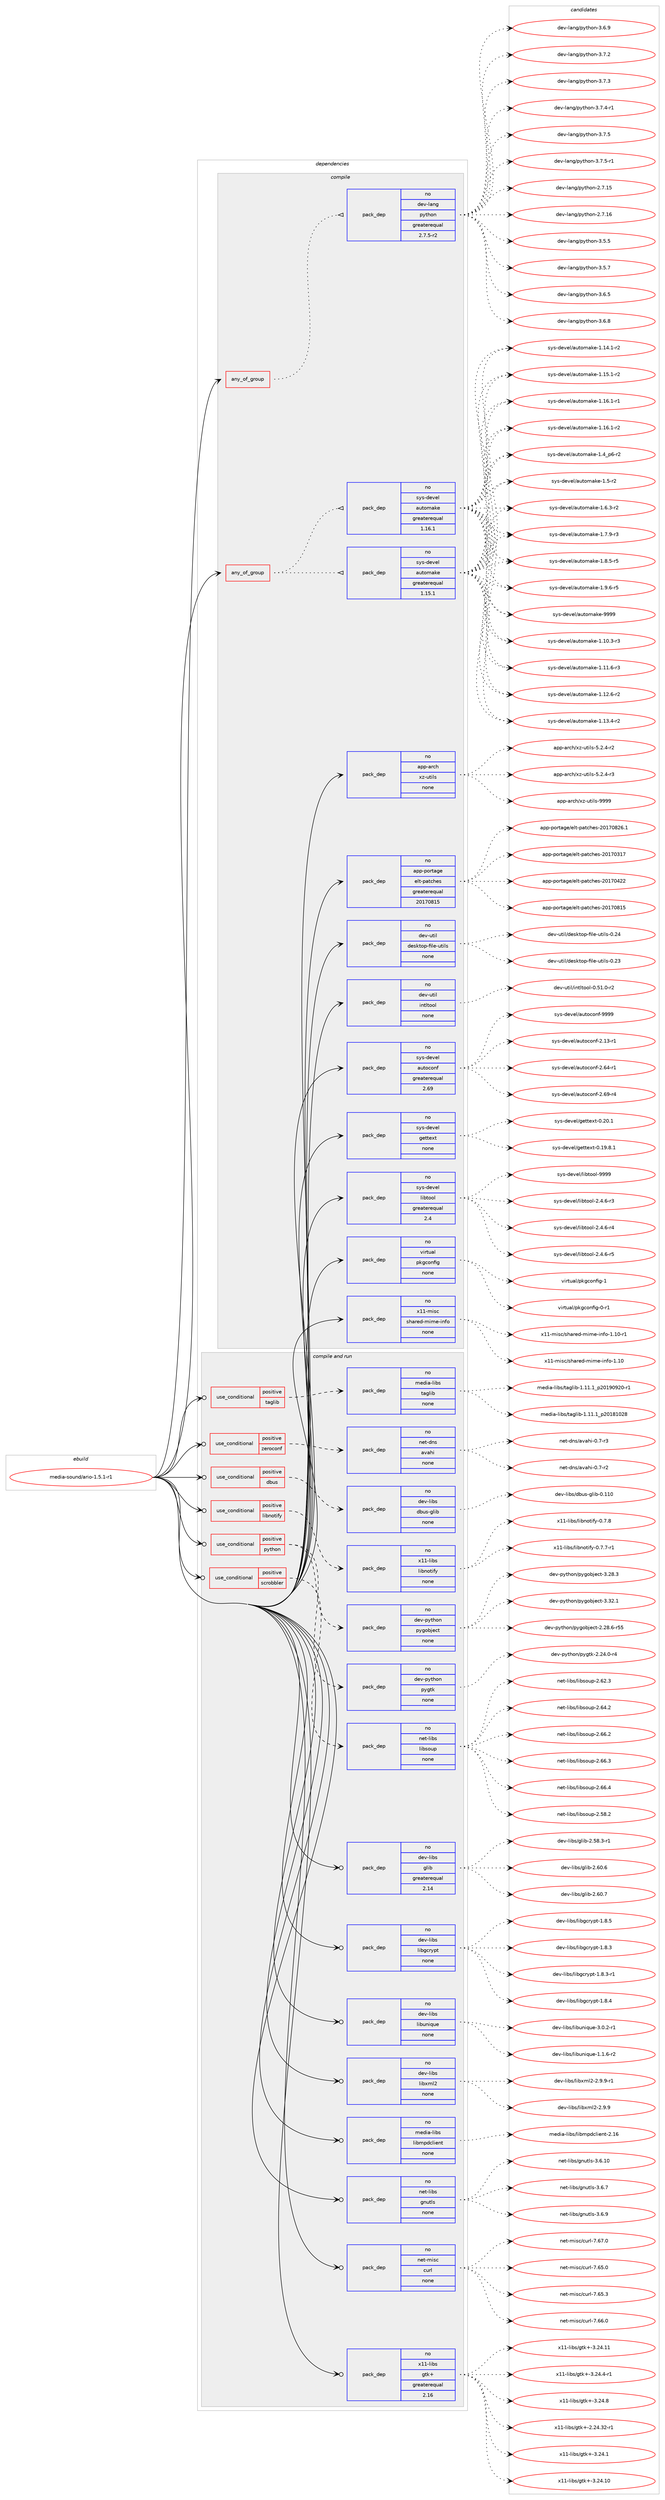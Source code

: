 digraph prolog {

# *************
# Graph options
# *************

newrank=true;
concentrate=true;
compound=true;
graph [rankdir=LR,fontname=Helvetica,fontsize=10,ranksep=1.5];#, ranksep=2.5, nodesep=0.2];
edge  [arrowhead=vee];
node  [fontname=Helvetica,fontsize=10];

# **********
# The ebuild
# **********

subgraph cluster_leftcol {
color=gray;
rank=same;
label=<<i>ebuild</i>>;
id [label="media-sound/ario-1.5.1-r1", color=red, width=4, href="../media-sound/ario-1.5.1-r1.svg"];
}

# ****************
# The dependencies
# ****************

subgraph cluster_midcol {
color=gray;
label=<<i>dependencies</i>>;
subgraph cluster_compile {
fillcolor="#eeeeee";
style=filled;
label=<<i>compile</i>>;
subgraph any13480 {
dependency797076 [label=<<TABLE BORDER="0" CELLBORDER="1" CELLSPACING="0" CELLPADDING="4"><TR><TD CELLPADDING="10">any_of_group</TD></TR></TABLE>>, shape=none, color=red];subgraph pack589666 {
dependency797077 [label=<<TABLE BORDER="0" CELLBORDER="1" CELLSPACING="0" CELLPADDING="4" WIDTH="220"><TR><TD ROWSPAN="6" CELLPADDING="30">pack_dep</TD></TR><TR><TD WIDTH="110">no</TD></TR><TR><TD>dev-lang</TD></TR><TR><TD>python</TD></TR><TR><TD>greaterequal</TD></TR><TR><TD>2.7.5-r2</TD></TR></TABLE>>, shape=none, color=blue];
}
dependency797076:e -> dependency797077:w [weight=20,style="dotted",arrowhead="oinv"];
}
id:e -> dependency797076:w [weight=20,style="solid",arrowhead="vee"];
subgraph any13481 {
dependency797078 [label=<<TABLE BORDER="0" CELLBORDER="1" CELLSPACING="0" CELLPADDING="4"><TR><TD CELLPADDING="10">any_of_group</TD></TR></TABLE>>, shape=none, color=red];subgraph pack589667 {
dependency797079 [label=<<TABLE BORDER="0" CELLBORDER="1" CELLSPACING="0" CELLPADDING="4" WIDTH="220"><TR><TD ROWSPAN="6" CELLPADDING="30">pack_dep</TD></TR><TR><TD WIDTH="110">no</TD></TR><TR><TD>sys-devel</TD></TR><TR><TD>automake</TD></TR><TR><TD>greaterequal</TD></TR><TR><TD>1.16.1</TD></TR></TABLE>>, shape=none, color=blue];
}
dependency797078:e -> dependency797079:w [weight=20,style="dotted",arrowhead="oinv"];
subgraph pack589668 {
dependency797080 [label=<<TABLE BORDER="0" CELLBORDER="1" CELLSPACING="0" CELLPADDING="4" WIDTH="220"><TR><TD ROWSPAN="6" CELLPADDING="30">pack_dep</TD></TR><TR><TD WIDTH="110">no</TD></TR><TR><TD>sys-devel</TD></TR><TR><TD>automake</TD></TR><TR><TD>greaterequal</TD></TR><TR><TD>1.15.1</TD></TR></TABLE>>, shape=none, color=blue];
}
dependency797078:e -> dependency797080:w [weight=20,style="dotted",arrowhead="oinv"];
}
id:e -> dependency797078:w [weight=20,style="solid",arrowhead="vee"];
subgraph pack589669 {
dependency797081 [label=<<TABLE BORDER="0" CELLBORDER="1" CELLSPACING="0" CELLPADDING="4" WIDTH="220"><TR><TD ROWSPAN="6" CELLPADDING="30">pack_dep</TD></TR><TR><TD WIDTH="110">no</TD></TR><TR><TD>app-arch</TD></TR><TR><TD>xz-utils</TD></TR><TR><TD>none</TD></TR><TR><TD></TD></TR></TABLE>>, shape=none, color=blue];
}
id:e -> dependency797081:w [weight=20,style="solid",arrowhead="vee"];
subgraph pack589670 {
dependency797082 [label=<<TABLE BORDER="0" CELLBORDER="1" CELLSPACING="0" CELLPADDING="4" WIDTH="220"><TR><TD ROWSPAN="6" CELLPADDING="30">pack_dep</TD></TR><TR><TD WIDTH="110">no</TD></TR><TR><TD>app-portage</TD></TR><TR><TD>elt-patches</TD></TR><TR><TD>greaterequal</TD></TR><TR><TD>20170815</TD></TR></TABLE>>, shape=none, color=blue];
}
id:e -> dependency797082:w [weight=20,style="solid",arrowhead="vee"];
subgraph pack589671 {
dependency797083 [label=<<TABLE BORDER="0" CELLBORDER="1" CELLSPACING="0" CELLPADDING="4" WIDTH="220"><TR><TD ROWSPAN="6" CELLPADDING="30">pack_dep</TD></TR><TR><TD WIDTH="110">no</TD></TR><TR><TD>dev-util</TD></TR><TR><TD>desktop-file-utils</TD></TR><TR><TD>none</TD></TR><TR><TD></TD></TR></TABLE>>, shape=none, color=blue];
}
id:e -> dependency797083:w [weight=20,style="solid",arrowhead="vee"];
subgraph pack589672 {
dependency797084 [label=<<TABLE BORDER="0" CELLBORDER="1" CELLSPACING="0" CELLPADDING="4" WIDTH="220"><TR><TD ROWSPAN="6" CELLPADDING="30">pack_dep</TD></TR><TR><TD WIDTH="110">no</TD></TR><TR><TD>dev-util</TD></TR><TR><TD>intltool</TD></TR><TR><TD>none</TD></TR><TR><TD></TD></TR></TABLE>>, shape=none, color=blue];
}
id:e -> dependency797084:w [weight=20,style="solid",arrowhead="vee"];
subgraph pack589673 {
dependency797085 [label=<<TABLE BORDER="0" CELLBORDER="1" CELLSPACING="0" CELLPADDING="4" WIDTH="220"><TR><TD ROWSPAN="6" CELLPADDING="30">pack_dep</TD></TR><TR><TD WIDTH="110">no</TD></TR><TR><TD>sys-devel</TD></TR><TR><TD>autoconf</TD></TR><TR><TD>greaterequal</TD></TR><TR><TD>2.69</TD></TR></TABLE>>, shape=none, color=blue];
}
id:e -> dependency797085:w [weight=20,style="solid",arrowhead="vee"];
subgraph pack589674 {
dependency797086 [label=<<TABLE BORDER="0" CELLBORDER="1" CELLSPACING="0" CELLPADDING="4" WIDTH="220"><TR><TD ROWSPAN="6" CELLPADDING="30">pack_dep</TD></TR><TR><TD WIDTH="110">no</TD></TR><TR><TD>sys-devel</TD></TR><TR><TD>gettext</TD></TR><TR><TD>none</TD></TR><TR><TD></TD></TR></TABLE>>, shape=none, color=blue];
}
id:e -> dependency797086:w [weight=20,style="solid",arrowhead="vee"];
subgraph pack589675 {
dependency797087 [label=<<TABLE BORDER="0" CELLBORDER="1" CELLSPACING="0" CELLPADDING="4" WIDTH="220"><TR><TD ROWSPAN="6" CELLPADDING="30">pack_dep</TD></TR><TR><TD WIDTH="110">no</TD></TR><TR><TD>sys-devel</TD></TR><TR><TD>libtool</TD></TR><TR><TD>greaterequal</TD></TR><TR><TD>2.4</TD></TR></TABLE>>, shape=none, color=blue];
}
id:e -> dependency797087:w [weight=20,style="solid",arrowhead="vee"];
subgraph pack589676 {
dependency797088 [label=<<TABLE BORDER="0" CELLBORDER="1" CELLSPACING="0" CELLPADDING="4" WIDTH="220"><TR><TD ROWSPAN="6" CELLPADDING="30">pack_dep</TD></TR><TR><TD WIDTH="110">no</TD></TR><TR><TD>virtual</TD></TR><TR><TD>pkgconfig</TD></TR><TR><TD>none</TD></TR><TR><TD></TD></TR></TABLE>>, shape=none, color=blue];
}
id:e -> dependency797088:w [weight=20,style="solid",arrowhead="vee"];
subgraph pack589677 {
dependency797089 [label=<<TABLE BORDER="0" CELLBORDER="1" CELLSPACING="0" CELLPADDING="4" WIDTH="220"><TR><TD ROWSPAN="6" CELLPADDING="30">pack_dep</TD></TR><TR><TD WIDTH="110">no</TD></TR><TR><TD>x11-misc</TD></TR><TR><TD>shared-mime-info</TD></TR><TR><TD>none</TD></TR><TR><TD></TD></TR></TABLE>>, shape=none, color=blue];
}
id:e -> dependency797089:w [weight=20,style="solid",arrowhead="vee"];
}
subgraph cluster_compileandrun {
fillcolor="#eeeeee";
style=filled;
label=<<i>compile and run</i>>;
subgraph cond193482 {
dependency797090 [label=<<TABLE BORDER="0" CELLBORDER="1" CELLSPACING="0" CELLPADDING="4"><TR><TD ROWSPAN="3" CELLPADDING="10">use_conditional</TD></TR><TR><TD>positive</TD></TR><TR><TD>dbus</TD></TR></TABLE>>, shape=none, color=red];
subgraph pack589678 {
dependency797091 [label=<<TABLE BORDER="0" CELLBORDER="1" CELLSPACING="0" CELLPADDING="4" WIDTH="220"><TR><TD ROWSPAN="6" CELLPADDING="30">pack_dep</TD></TR><TR><TD WIDTH="110">no</TD></TR><TR><TD>dev-libs</TD></TR><TR><TD>dbus-glib</TD></TR><TR><TD>none</TD></TR><TR><TD></TD></TR></TABLE>>, shape=none, color=blue];
}
dependency797090:e -> dependency797091:w [weight=20,style="dashed",arrowhead="vee"];
}
id:e -> dependency797090:w [weight=20,style="solid",arrowhead="odotvee"];
subgraph cond193483 {
dependency797092 [label=<<TABLE BORDER="0" CELLBORDER="1" CELLSPACING="0" CELLPADDING="4"><TR><TD ROWSPAN="3" CELLPADDING="10">use_conditional</TD></TR><TR><TD>positive</TD></TR><TR><TD>libnotify</TD></TR></TABLE>>, shape=none, color=red];
subgraph pack589679 {
dependency797093 [label=<<TABLE BORDER="0" CELLBORDER="1" CELLSPACING="0" CELLPADDING="4" WIDTH="220"><TR><TD ROWSPAN="6" CELLPADDING="30">pack_dep</TD></TR><TR><TD WIDTH="110">no</TD></TR><TR><TD>x11-libs</TD></TR><TR><TD>libnotify</TD></TR><TR><TD>none</TD></TR><TR><TD></TD></TR></TABLE>>, shape=none, color=blue];
}
dependency797092:e -> dependency797093:w [weight=20,style="dashed",arrowhead="vee"];
}
id:e -> dependency797092:w [weight=20,style="solid",arrowhead="odotvee"];
subgraph cond193484 {
dependency797094 [label=<<TABLE BORDER="0" CELLBORDER="1" CELLSPACING="0" CELLPADDING="4"><TR><TD ROWSPAN="3" CELLPADDING="10">use_conditional</TD></TR><TR><TD>positive</TD></TR><TR><TD>python</TD></TR></TABLE>>, shape=none, color=red];
subgraph pack589680 {
dependency797095 [label=<<TABLE BORDER="0" CELLBORDER="1" CELLSPACING="0" CELLPADDING="4" WIDTH="220"><TR><TD ROWSPAN="6" CELLPADDING="30">pack_dep</TD></TR><TR><TD WIDTH="110">no</TD></TR><TR><TD>dev-python</TD></TR><TR><TD>pygtk</TD></TR><TR><TD>none</TD></TR><TR><TD></TD></TR></TABLE>>, shape=none, color=blue];
}
dependency797094:e -> dependency797095:w [weight=20,style="dashed",arrowhead="vee"];
subgraph pack589681 {
dependency797096 [label=<<TABLE BORDER="0" CELLBORDER="1" CELLSPACING="0" CELLPADDING="4" WIDTH="220"><TR><TD ROWSPAN="6" CELLPADDING="30">pack_dep</TD></TR><TR><TD WIDTH="110">no</TD></TR><TR><TD>dev-python</TD></TR><TR><TD>pygobject</TD></TR><TR><TD>none</TD></TR><TR><TD></TD></TR></TABLE>>, shape=none, color=blue];
}
dependency797094:e -> dependency797096:w [weight=20,style="dashed",arrowhead="vee"];
}
id:e -> dependency797094:w [weight=20,style="solid",arrowhead="odotvee"];
subgraph cond193485 {
dependency797097 [label=<<TABLE BORDER="0" CELLBORDER="1" CELLSPACING="0" CELLPADDING="4"><TR><TD ROWSPAN="3" CELLPADDING="10">use_conditional</TD></TR><TR><TD>positive</TD></TR><TR><TD>scrobbler</TD></TR></TABLE>>, shape=none, color=red];
subgraph pack589682 {
dependency797098 [label=<<TABLE BORDER="0" CELLBORDER="1" CELLSPACING="0" CELLPADDING="4" WIDTH="220"><TR><TD ROWSPAN="6" CELLPADDING="30">pack_dep</TD></TR><TR><TD WIDTH="110">no</TD></TR><TR><TD>net-libs</TD></TR><TR><TD>libsoup</TD></TR><TR><TD>none</TD></TR><TR><TD></TD></TR></TABLE>>, shape=none, color=blue];
}
dependency797097:e -> dependency797098:w [weight=20,style="dashed",arrowhead="vee"];
}
id:e -> dependency797097:w [weight=20,style="solid",arrowhead="odotvee"];
subgraph cond193486 {
dependency797099 [label=<<TABLE BORDER="0" CELLBORDER="1" CELLSPACING="0" CELLPADDING="4"><TR><TD ROWSPAN="3" CELLPADDING="10">use_conditional</TD></TR><TR><TD>positive</TD></TR><TR><TD>taglib</TD></TR></TABLE>>, shape=none, color=red];
subgraph pack589683 {
dependency797100 [label=<<TABLE BORDER="0" CELLBORDER="1" CELLSPACING="0" CELLPADDING="4" WIDTH="220"><TR><TD ROWSPAN="6" CELLPADDING="30">pack_dep</TD></TR><TR><TD WIDTH="110">no</TD></TR><TR><TD>media-libs</TD></TR><TR><TD>taglib</TD></TR><TR><TD>none</TD></TR><TR><TD></TD></TR></TABLE>>, shape=none, color=blue];
}
dependency797099:e -> dependency797100:w [weight=20,style="dashed",arrowhead="vee"];
}
id:e -> dependency797099:w [weight=20,style="solid",arrowhead="odotvee"];
subgraph cond193487 {
dependency797101 [label=<<TABLE BORDER="0" CELLBORDER="1" CELLSPACING="0" CELLPADDING="4"><TR><TD ROWSPAN="3" CELLPADDING="10">use_conditional</TD></TR><TR><TD>positive</TD></TR><TR><TD>zeroconf</TD></TR></TABLE>>, shape=none, color=red];
subgraph pack589684 {
dependency797102 [label=<<TABLE BORDER="0" CELLBORDER="1" CELLSPACING="0" CELLPADDING="4" WIDTH="220"><TR><TD ROWSPAN="6" CELLPADDING="30">pack_dep</TD></TR><TR><TD WIDTH="110">no</TD></TR><TR><TD>net-dns</TD></TR><TR><TD>avahi</TD></TR><TR><TD>none</TD></TR><TR><TD></TD></TR></TABLE>>, shape=none, color=blue];
}
dependency797101:e -> dependency797102:w [weight=20,style="dashed",arrowhead="vee"];
}
id:e -> dependency797101:w [weight=20,style="solid",arrowhead="odotvee"];
subgraph pack589685 {
dependency797103 [label=<<TABLE BORDER="0" CELLBORDER="1" CELLSPACING="0" CELLPADDING="4" WIDTH="220"><TR><TD ROWSPAN="6" CELLPADDING="30">pack_dep</TD></TR><TR><TD WIDTH="110">no</TD></TR><TR><TD>dev-libs</TD></TR><TR><TD>glib</TD></TR><TR><TD>greaterequal</TD></TR><TR><TD>2.14</TD></TR></TABLE>>, shape=none, color=blue];
}
id:e -> dependency797103:w [weight=20,style="solid",arrowhead="odotvee"];
subgraph pack589686 {
dependency797104 [label=<<TABLE BORDER="0" CELLBORDER="1" CELLSPACING="0" CELLPADDING="4" WIDTH="220"><TR><TD ROWSPAN="6" CELLPADDING="30">pack_dep</TD></TR><TR><TD WIDTH="110">no</TD></TR><TR><TD>dev-libs</TD></TR><TR><TD>libgcrypt</TD></TR><TR><TD>none</TD></TR><TR><TD></TD></TR></TABLE>>, shape=none, color=blue];
}
id:e -> dependency797104:w [weight=20,style="solid",arrowhead="odotvee"];
subgraph pack589687 {
dependency797105 [label=<<TABLE BORDER="0" CELLBORDER="1" CELLSPACING="0" CELLPADDING="4" WIDTH="220"><TR><TD ROWSPAN="6" CELLPADDING="30">pack_dep</TD></TR><TR><TD WIDTH="110">no</TD></TR><TR><TD>dev-libs</TD></TR><TR><TD>libunique</TD></TR><TR><TD>none</TD></TR><TR><TD></TD></TR></TABLE>>, shape=none, color=blue];
}
id:e -> dependency797105:w [weight=20,style="solid",arrowhead="odotvee"];
subgraph pack589688 {
dependency797106 [label=<<TABLE BORDER="0" CELLBORDER="1" CELLSPACING="0" CELLPADDING="4" WIDTH="220"><TR><TD ROWSPAN="6" CELLPADDING="30">pack_dep</TD></TR><TR><TD WIDTH="110">no</TD></TR><TR><TD>dev-libs</TD></TR><TR><TD>libxml2</TD></TR><TR><TD>none</TD></TR><TR><TD></TD></TR></TABLE>>, shape=none, color=blue];
}
id:e -> dependency797106:w [weight=20,style="solid",arrowhead="odotvee"];
subgraph pack589689 {
dependency797107 [label=<<TABLE BORDER="0" CELLBORDER="1" CELLSPACING="0" CELLPADDING="4" WIDTH="220"><TR><TD ROWSPAN="6" CELLPADDING="30">pack_dep</TD></TR><TR><TD WIDTH="110">no</TD></TR><TR><TD>media-libs</TD></TR><TR><TD>libmpdclient</TD></TR><TR><TD>none</TD></TR><TR><TD></TD></TR></TABLE>>, shape=none, color=blue];
}
id:e -> dependency797107:w [weight=20,style="solid",arrowhead="odotvee"];
subgraph pack589690 {
dependency797108 [label=<<TABLE BORDER="0" CELLBORDER="1" CELLSPACING="0" CELLPADDING="4" WIDTH="220"><TR><TD ROWSPAN="6" CELLPADDING="30">pack_dep</TD></TR><TR><TD WIDTH="110">no</TD></TR><TR><TD>net-libs</TD></TR><TR><TD>gnutls</TD></TR><TR><TD>none</TD></TR><TR><TD></TD></TR></TABLE>>, shape=none, color=blue];
}
id:e -> dependency797108:w [weight=20,style="solid",arrowhead="odotvee"];
subgraph pack589691 {
dependency797109 [label=<<TABLE BORDER="0" CELLBORDER="1" CELLSPACING="0" CELLPADDING="4" WIDTH="220"><TR><TD ROWSPAN="6" CELLPADDING="30">pack_dep</TD></TR><TR><TD WIDTH="110">no</TD></TR><TR><TD>net-misc</TD></TR><TR><TD>curl</TD></TR><TR><TD>none</TD></TR><TR><TD></TD></TR></TABLE>>, shape=none, color=blue];
}
id:e -> dependency797109:w [weight=20,style="solid",arrowhead="odotvee"];
subgraph pack589692 {
dependency797110 [label=<<TABLE BORDER="0" CELLBORDER="1" CELLSPACING="0" CELLPADDING="4" WIDTH="220"><TR><TD ROWSPAN="6" CELLPADDING="30">pack_dep</TD></TR><TR><TD WIDTH="110">no</TD></TR><TR><TD>x11-libs</TD></TR><TR><TD>gtk+</TD></TR><TR><TD>greaterequal</TD></TR><TR><TD>2.16</TD></TR></TABLE>>, shape=none, color=blue];
}
id:e -> dependency797110:w [weight=20,style="solid",arrowhead="odotvee"];
}
subgraph cluster_run {
fillcolor="#eeeeee";
style=filled;
label=<<i>run</i>>;
}
}

# **************
# The candidates
# **************

subgraph cluster_choices {
rank=same;
color=gray;
label=<<i>candidates</i>>;

subgraph choice589666 {
color=black;
nodesep=1;
choice10010111845108971101034711212111610411111045504655464953 [label="dev-lang/python-2.7.15", color=red, width=4,href="../dev-lang/python-2.7.15.svg"];
choice10010111845108971101034711212111610411111045504655464954 [label="dev-lang/python-2.7.16", color=red, width=4,href="../dev-lang/python-2.7.16.svg"];
choice100101118451089711010347112121116104111110455146534653 [label="dev-lang/python-3.5.5", color=red, width=4,href="../dev-lang/python-3.5.5.svg"];
choice100101118451089711010347112121116104111110455146534655 [label="dev-lang/python-3.5.7", color=red, width=4,href="../dev-lang/python-3.5.7.svg"];
choice100101118451089711010347112121116104111110455146544653 [label="dev-lang/python-3.6.5", color=red, width=4,href="../dev-lang/python-3.6.5.svg"];
choice100101118451089711010347112121116104111110455146544656 [label="dev-lang/python-3.6.8", color=red, width=4,href="../dev-lang/python-3.6.8.svg"];
choice100101118451089711010347112121116104111110455146544657 [label="dev-lang/python-3.6.9", color=red, width=4,href="../dev-lang/python-3.6.9.svg"];
choice100101118451089711010347112121116104111110455146554650 [label="dev-lang/python-3.7.2", color=red, width=4,href="../dev-lang/python-3.7.2.svg"];
choice100101118451089711010347112121116104111110455146554651 [label="dev-lang/python-3.7.3", color=red, width=4,href="../dev-lang/python-3.7.3.svg"];
choice1001011184510897110103471121211161041111104551465546524511449 [label="dev-lang/python-3.7.4-r1", color=red, width=4,href="../dev-lang/python-3.7.4-r1.svg"];
choice100101118451089711010347112121116104111110455146554653 [label="dev-lang/python-3.7.5", color=red, width=4,href="../dev-lang/python-3.7.5.svg"];
choice1001011184510897110103471121211161041111104551465546534511449 [label="dev-lang/python-3.7.5-r1", color=red, width=4,href="../dev-lang/python-3.7.5-r1.svg"];
dependency797077:e -> choice10010111845108971101034711212111610411111045504655464953:w [style=dotted,weight="100"];
dependency797077:e -> choice10010111845108971101034711212111610411111045504655464954:w [style=dotted,weight="100"];
dependency797077:e -> choice100101118451089711010347112121116104111110455146534653:w [style=dotted,weight="100"];
dependency797077:e -> choice100101118451089711010347112121116104111110455146534655:w [style=dotted,weight="100"];
dependency797077:e -> choice100101118451089711010347112121116104111110455146544653:w [style=dotted,weight="100"];
dependency797077:e -> choice100101118451089711010347112121116104111110455146544656:w [style=dotted,weight="100"];
dependency797077:e -> choice100101118451089711010347112121116104111110455146544657:w [style=dotted,weight="100"];
dependency797077:e -> choice100101118451089711010347112121116104111110455146554650:w [style=dotted,weight="100"];
dependency797077:e -> choice100101118451089711010347112121116104111110455146554651:w [style=dotted,weight="100"];
dependency797077:e -> choice1001011184510897110103471121211161041111104551465546524511449:w [style=dotted,weight="100"];
dependency797077:e -> choice100101118451089711010347112121116104111110455146554653:w [style=dotted,weight="100"];
dependency797077:e -> choice1001011184510897110103471121211161041111104551465546534511449:w [style=dotted,weight="100"];
}
subgraph choice589667 {
color=black;
nodesep=1;
choice11512111545100101118101108479711711611110997107101454946494846514511451 [label="sys-devel/automake-1.10.3-r3", color=red, width=4,href="../sys-devel/automake-1.10.3-r3.svg"];
choice11512111545100101118101108479711711611110997107101454946494946544511451 [label="sys-devel/automake-1.11.6-r3", color=red, width=4,href="../sys-devel/automake-1.11.6-r3.svg"];
choice11512111545100101118101108479711711611110997107101454946495046544511450 [label="sys-devel/automake-1.12.6-r2", color=red, width=4,href="../sys-devel/automake-1.12.6-r2.svg"];
choice11512111545100101118101108479711711611110997107101454946495146524511450 [label="sys-devel/automake-1.13.4-r2", color=red, width=4,href="../sys-devel/automake-1.13.4-r2.svg"];
choice11512111545100101118101108479711711611110997107101454946495246494511450 [label="sys-devel/automake-1.14.1-r2", color=red, width=4,href="../sys-devel/automake-1.14.1-r2.svg"];
choice11512111545100101118101108479711711611110997107101454946495346494511450 [label="sys-devel/automake-1.15.1-r2", color=red, width=4,href="../sys-devel/automake-1.15.1-r2.svg"];
choice11512111545100101118101108479711711611110997107101454946495446494511449 [label="sys-devel/automake-1.16.1-r1", color=red, width=4,href="../sys-devel/automake-1.16.1-r1.svg"];
choice11512111545100101118101108479711711611110997107101454946495446494511450 [label="sys-devel/automake-1.16.1-r2", color=red, width=4,href="../sys-devel/automake-1.16.1-r2.svg"];
choice115121115451001011181011084797117116111109971071014549465295112544511450 [label="sys-devel/automake-1.4_p6-r2", color=red, width=4,href="../sys-devel/automake-1.4_p6-r2.svg"];
choice11512111545100101118101108479711711611110997107101454946534511450 [label="sys-devel/automake-1.5-r2", color=red, width=4,href="../sys-devel/automake-1.5-r2.svg"];
choice115121115451001011181011084797117116111109971071014549465446514511450 [label="sys-devel/automake-1.6.3-r2", color=red, width=4,href="../sys-devel/automake-1.6.3-r2.svg"];
choice115121115451001011181011084797117116111109971071014549465546574511451 [label="sys-devel/automake-1.7.9-r3", color=red, width=4,href="../sys-devel/automake-1.7.9-r3.svg"];
choice115121115451001011181011084797117116111109971071014549465646534511453 [label="sys-devel/automake-1.8.5-r5", color=red, width=4,href="../sys-devel/automake-1.8.5-r5.svg"];
choice115121115451001011181011084797117116111109971071014549465746544511453 [label="sys-devel/automake-1.9.6-r5", color=red, width=4,href="../sys-devel/automake-1.9.6-r5.svg"];
choice115121115451001011181011084797117116111109971071014557575757 [label="sys-devel/automake-9999", color=red, width=4,href="../sys-devel/automake-9999.svg"];
dependency797079:e -> choice11512111545100101118101108479711711611110997107101454946494846514511451:w [style=dotted,weight="100"];
dependency797079:e -> choice11512111545100101118101108479711711611110997107101454946494946544511451:w [style=dotted,weight="100"];
dependency797079:e -> choice11512111545100101118101108479711711611110997107101454946495046544511450:w [style=dotted,weight="100"];
dependency797079:e -> choice11512111545100101118101108479711711611110997107101454946495146524511450:w [style=dotted,weight="100"];
dependency797079:e -> choice11512111545100101118101108479711711611110997107101454946495246494511450:w [style=dotted,weight="100"];
dependency797079:e -> choice11512111545100101118101108479711711611110997107101454946495346494511450:w [style=dotted,weight="100"];
dependency797079:e -> choice11512111545100101118101108479711711611110997107101454946495446494511449:w [style=dotted,weight="100"];
dependency797079:e -> choice11512111545100101118101108479711711611110997107101454946495446494511450:w [style=dotted,weight="100"];
dependency797079:e -> choice115121115451001011181011084797117116111109971071014549465295112544511450:w [style=dotted,weight="100"];
dependency797079:e -> choice11512111545100101118101108479711711611110997107101454946534511450:w [style=dotted,weight="100"];
dependency797079:e -> choice115121115451001011181011084797117116111109971071014549465446514511450:w [style=dotted,weight="100"];
dependency797079:e -> choice115121115451001011181011084797117116111109971071014549465546574511451:w [style=dotted,weight="100"];
dependency797079:e -> choice115121115451001011181011084797117116111109971071014549465646534511453:w [style=dotted,weight="100"];
dependency797079:e -> choice115121115451001011181011084797117116111109971071014549465746544511453:w [style=dotted,weight="100"];
dependency797079:e -> choice115121115451001011181011084797117116111109971071014557575757:w [style=dotted,weight="100"];
}
subgraph choice589668 {
color=black;
nodesep=1;
choice11512111545100101118101108479711711611110997107101454946494846514511451 [label="sys-devel/automake-1.10.3-r3", color=red, width=4,href="../sys-devel/automake-1.10.3-r3.svg"];
choice11512111545100101118101108479711711611110997107101454946494946544511451 [label="sys-devel/automake-1.11.6-r3", color=red, width=4,href="../sys-devel/automake-1.11.6-r3.svg"];
choice11512111545100101118101108479711711611110997107101454946495046544511450 [label="sys-devel/automake-1.12.6-r2", color=red, width=4,href="../sys-devel/automake-1.12.6-r2.svg"];
choice11512111545100101118101108479711711611110997107101454946495146524511450 [label="sys-devel/automake-1.13.4-r2", color=red, width=4,href="../sys-devel/automake-1.13.4-r2.svg"];
choice11512111545100101118101108479711711611110997107101454946495246494511450 [label="sys-devel/automake-1.14.1-r2", color=red, width=4,href="../sys-devel/automake-1.14.1-r2.svg"];
choice11512111545100101118101108479711711611110997107101454946495346494511450 [label="sys-devel/automake-1.15.1-r2", color=red, width=4,href="../sys-devel/automake-1.15.1-r2.svg"];
choice11512111545100101118101108479711711611110997107101454946495446494511449 [label="sys-devel/automake-1.16.1-r1", color=red, width=4,href="../sys-devel/automake-1.16.1-r1.svg"];
choice11512111545100101118101108479711711611110997107101454946495446494511450 [label="sys-devel/automake-1.16.1-r2", color=red, width=4,href="../sys-devel/automake-1.16.1-r2.svg"];
choice115121115451001011181011084797117116111109971071014549465295112544511450 [label="sys-devel/automake-1.4_p6-r2", color=red, width=4,href="../sys-devel/automake-1.4_p6-r2.svg"];
choice11512111545100101118101108479711711611110997107101454946534511450 [label="sys-devel/automake-1.5-r2", color=red, width=4,href="../sys-devel/automake-1.5-r2.svg"];
choice115121115451001011181011084797117116111109971071014549465446514511450 [label="sys-devel/automake-1.6.3-r2", color=red, width=4,href="../sys-devel/automake-1.6.3-r2.svg"];
choice115121115451001011181011084797117116111109971071014549465546574511451 [label="sys-devel/automake-1.7.9-r3", color=red, width=4,href="../sys-devel/automake-1.7.9-r3.svg"];
choice115121115451001011181011084797117116111109971071014549465646534511453 [label="sys-devel/automake-1.8.5-r5", color=red, width=4,href="../sys-devel/automake-1.8.5-r5.svg"];
choice115121115451001011181011084797117116111109971071014549465746544511453 [label="sys-devel/automake-1.9.6-r5", color=red, width=4,href="../sys-devel/automake-1.9.6-r5.svg"];
choice115121115451001011181011084797117116111109971071014557575757 [label="sys-devel/automake-9999", color=red, width=4,href="../sys-devel/automake-9999.svg"];
dependency797080:e -> choice11512111545100101118101108479711711611110997107101454946494846514511451:w [style=dotted,weight="100"];
dependency797080:e -> choice11512111545100101118101108479711711611110997107101454946494946544511451:w [style=dotted,weight="100"];
dependency797080:e -> choice11512111545100101118101108479711711611110997107101454946495046544511450:w [style=dotted,weight="100"];
dependency797080:e -> choice11512111545100101118101108479711711611110997107101454946495146524511450:w [style=dotted,weight="100"];
dependency797080:e -> choice11512111545100101118101108479711711611110997107101454946495246494511450:w [style=dotted,weight="100"];
dependency797080:e -> choice11512111545100101118101108479711711611110997107101454946495346494511450:w [style=dotted,weight="100"];
dependency797080:e -> choice11512111545100101118101108479711711611110997107101454946495446494511449:w [style=dotted,weight="100"];
dependency797080:e -> choice11512111545100101118101108479711711611110997107101454946495446494511450:w [style=dotted,weight="100"];
dependency797080:e -> choice115121115451001011181011084797117116111109971071014549465295112544511450:w [style=dotted,weight="100"];
dependency797080:e -> choice11512111545100101118101108479711711611110997107101454946534511450:w [style=dotted,weight="100"];
dependency797080:e -> choice115121115451001011181011084797117116111109971071014549465446514511450:w [style=dotted,weight="100"];
dependency797080:e -> choice115121115451001011181011084797117116111109971071014549465546574511451:w [style=dotted,weight="100"];
dependency797080:e -> choice115121115451001011181011084797117116111109971071014549465646534511453:w [style=dotted,weight="100"];
dependency797080:e -> choice115121115451001011181011084797117116111109971071014549465746544511453:w [style=dotted,weight="100"];
dependency797080:e -> choice115121115451001011181011084797117116111109971071014557575757:w [style=dotted,weight="100"];
}
subgraph choice589669 {
color=black;
nodesep=1;
choice9711211245971149910447120122451171161051081154553465046524511450 [label="app-arch/xz-utils-5.2.4-r2", color=red, width=4,href="../app-arch/xz-utils-5.2.4-r2.svg"];
choice9711211245971149910447120122451171161051081154553465046524511451 [label="app-arch/xz-utils-5.2.4-r3", color=red, width=4,href="../app-arch/xz-utils-5.2.4-r3.svg"];
choice9711211245971149910447120122451171161051081154557575757 [label="app-arch/xz-utils-9999", color=red, width=4,href="../app-arch/xz-utils-9999.svg"];
dependency797081:e -> choice9711211245971149910447120122451171161051081154553465046524511450:w [style=dotted,weight="100"];
dependency797081:e -> choice9711211245971149910447120122451171161051081154553465046524511451:w [style=dotted,weight="100"];
dependency797081:e -> choice9711211245971149910447120122451171161051081154557575757:w [style=dotted,weight="100"];
}
subgraph choice589670 {
color=black;
nodesep=1;
choice97112112451121111141169710310147101108116451129711699104101115455048495548514955 [label="app-portage/elt-patches-20170317", color=red, width=4,href="../app-portage/elt-patches-20170317.svg"];
choice97112112451121111141169710310147101108116451129711699104101115455048495548525050 [label="app-portage/elt-patches-20170422", color=red, width=4,href="../app-portage/elt-patches-20170422.svg"];
choice97112112451121111141169710310147101108116451129711699104101115455048495548564953 [label="app-portage/elt-patches-20170815", color=red, width=4,href="../app-portage/elt-patches-20170815.svg"];
choice971121124511211111411697103101471011081164511297116991041011154550484955485650544649 [label="app-portage/elt-patches-20170826.1", color=red, width=4,href="../app-portage/elt-patches-20170826.1.svg"];
dependency797082:e -> choice97112112451121111141169710310147101108116451129711699104101115455048495548514955:w [style=dotted,weight="100"];
dependency797082:e -> choice97112112451121111141169710310147101108116451129711699104101115455048495548525050:w [style=dotted,weight="100"];
dependency797082:e -> choice97112112451121111141169710310147101108116451129711699104101115455048495548564953:w [style=dotted,weight="100"];
dependency797082:e -> choice971121124511211111411697103101471011081164511297116991041011154550484955485650544649:w [style=dotted,weight="100"];
}
subgraph choice589671 {
color=black;
nodesep=1;
choice100101118451171161051084710010111510711611111245102105108101451171161051081154548465051 [label="dev-util/desktop-file-utils-0.23", color=red, width=4,href="../dev-util/desktop-file-utils-0.23.svg"];
choice100101118451171161051084710010111510711611111245102105108101451171161051081154548465052 [label="dev-util/desktop-file-utils-0.24", color=red, width=4,href="../dev-util/desktop-file-utils-0.24.svg"];
dependency797083:e -> choice100101118451171161051084710010111510711611111245102105108101451171161051081154548465051:w [style=dotted,weight="100"];
dependency797083:e -> choice100101118451171161051084710010111510711611111245102105108101451171161051081154548465052:w [style=dotted,weight="100"];
}
subgraph choice589672 {
color=black;
nodesep=1;
choice1001011184511711610510847105110116108116111111108454846534946484511450 [label="dev-util/intltool-0.51.0-r2", color=red, width=4,href="../dev-util/intltool-0.51.0-r2.svg"];
dependency797084:e -> choice1001011184511711610510847105110116108116111111108454846534946484511450:w [style=dotted,weight="100"];
}
subgraph choice589673 {
color=black;
nodesep=1;
choice1151211154510010111810110847971171161119911111010245504649514511449 [label="sys-devel/autoconf-2.13-r1", color=red, width=4,href="../sys-devel/autoconf-2.13-r1.svg"];
choice1151211154510010111810110847971171161119911111010245504654524511449 [label="sys-devel/autoconf-2.64-r1", color=red, width=4,href="../sys-devel/autoconf-2.64-r1.svg"];
choice1151211154510010111810110847971171161119911111010245504654574511452 [label="sys-devel/autoconf-2.69-r4", color=red, width=4,href="../sys-devel/autoconf-2.69-r4.svg"];
choice115121115451001011181011084797117116111991111101024557575757 [label="sys-devel/autoconf-9999", color=red, width=4,href="../sys-devel/autoconf-9999.svg"];
dependency797085:e -> choice1151211154510010111810110847971171161119911111010245504649514511449:w [style=dotted,weight="100"];
dependency797085:e -> choice1151211154510010111810110847971171161119911111010245504654524511449:w [style=dotted,weight="100"];
dependency797085:e -> choice1151211154510010111810110847971171161119911111010245504654574511452:w [style=dotted,weight="100"];
dependency797085:e -> choice115121115451001011181011084797117116111991111101024557575757:w [style=dotted,weight="100"];
}
subgraph choice589674 {
color=black;
nodesep=1;
choice1151211154510010111810110847103101116116101120116454846495746564649 [label="sys-devel/gettext-0.19.8.1", color=red, width=4,href="../sys-devel/gettext-0.19.8.1.svg"];
choice115121115451001011181011084710310111611610112011645484650484649 [label="sys-devel/gettext-0.20.1", color=red, width=4,href="../sys-devel/gettext-0.20.1.svg"];
dependency797086:e -> choice1151211154510010111810110847103101116116101120116454846495746564649:w [style=dotted,weight="100"];
dependency797086:e -> choice115121115451001011181011084710310111611610112011645484650484649:w [style=dotted,weight="100"];
}
subgraph choice589675 {
color=black;
nodesep=1;
choice1151211154510010111810110847108105981161111111084550465246544511451 [label="sys-devel/libtool-2.4.6-r3", color=red, width=4,href="../sys-devel/libtool-2.4.6-r3.svg"];
choice1151211154510010111810110847108105981161111111084550465246544511452 [label="sys-devel/libtool-2.4.6-r4", color=red, width=4,href="../sys-devel/libtool-2.4.6-r4.svg"];
choice1151211154510010111810110847108105981161111111084550465246544511453 [label="sys-devel/libtool-2.4.6-r5", color=red, width=4,href="../sys-devel/libtool-2.4.6-r5.svg"];
choice1151211154510010111810110847108105981161111111084557575757 [label="sys-devel/libtool-9999", color=red, width=4,href="../sys-devel/libtool-9999.svg"];
dependency797087:e -> choice1151211154510010111810110847108105981161111111084550465246544511451:w [style=dotted,weight="100"];
dependency797087:e -> choice1151211154510010111810110847108105981161111111084550465246544511452:w [style=dotted,weight="100"];
dependency797087:e -> choice1151211154510010111810110847108105981161111111084550465246544511453:w [style=dotted,weight="100"];
dependency797087:e -> choice1151211154510010111810110847108105981161111111084557575757:w [style=dotted,weight="100"];
}
subgraph choice589676 {
color=black;
nodesep=1;
choice11810511411611797108471121071039911111010210510345484511449 [label="virtual/pkgconfig-0-r1", color=red, width=4,href="../virtual/pkgconfig-0-r1.svg"];
choice1181051141161179710847112107103991111101021051034549 [label="virtual/pkgconfig-1", color=red, width=4,href="../virtual/pkgconfig-1.svg"];
dependency797088:e -> choice11810511411611797108471121071039911111010210510345484511449:w [style=dotted,weight="100"];
dependency797088:e -> choice1181051141161179710847112107103991111101021051034549:w [style=dotted,weight="100"];
}
subgraph choice589677 {
color=black;
nodesep=1;
choice12049494510910511599471151049711410110045109105109101451051101021114549464948 [label="x11-misc/shared-mime-info-1.10", color=red, width=4,href="../x11-misc/shared-mime-info-1.10.svg"];
choice120494945109105115994711510497114101100451091051091014510511010211145494649484511449 [label="x11-misc/shared-mime-info-1.10-r1", color=red, width=4,href="../x11-misc/shared-mime-info-1.10-r1.svg"];
dependency797089:e -> choice12049494510910511599471151049711410110045109105109101451051101021114549464948:w [style=dotted,weight="100"];
dependency797089:e -> choice120494945109105115994711510497114101100451091051091014510511010211145494649484511449:w [style=dotted,weight="100"];
}
subgraph choice589678 {
color=black;
nodesep=1;
choice100101118451081059811547100981171154510310810598454846494948 [label="dev-libs/dbus-glib-0.110", color=red, width=4,href="../dev-libs/dbus-glib-0.110.svg"];
dependency797091:e -> choice100101118451081059811547100981171154510310810598454846494948:w [style=dotted,weight="100"];
}
subgraph choice589679 {
color=black;
nodesep=1;
choice1204949451081059811547108105981101111161051021214548465546554511449 [label="x11-libs/libnotify-0.7.7-r1", color=red, width=4,href="../x11-libs/libnotify-0.7.7-r1.svg"];
choice120494945108105981154710810598110111116105102121454846554656 [label="x11-libs/libnotify-0.7.8", color=red, width=4,href="../x11-libs/libnotify-0.7.8.svg"];
dependency797093:e -> choice1204949451081059811547108105981101111161051021214548465546554511449:w [style=dotted,weight="100"];
dependency797093:e -> choice120494945108105981154710810598110111116105102121454846554656:w [style=dotted,weight="100"];
}
subgraph choice589680 {
color=black;
nodesep=1;
choice1001011184511212111610411111047112121103116107455046505246484511452 [label="dev-python/pygtk-2.24.0-r4", color=red, width=4,href="../dev-python/pygtk-2.24.0-r4.svg"];
dependency797095:e -> choice1001011184511212111610411111047112121103116107455046505246484511452:w [style=dotted,weight="100"];
}
subgraph choice589681 {
color=black;
nodesep=1;
choice1001011184511212111610411111047112121103111981061019911645504650564654451145353 [label="dev-python/pygobject-2.28.6-r55", color=red, width=4,href="../dev-python/pygobject-2.28.6-r55.svg"];
choice1001011184511212111610411111047112121103111981061019911645514650564651 [label="dev-python/pygobject-3.28.3", color=red, width=4,href="../dev-python/pygobject-3.28.3.svg"];
choice1001011184511212111610411111047112121103111981061019911645514651504649 [label="dev-python/pygobject-3.32.1", color=red, width=4,href="../dev-python/pygobject-3.32.1.svg"];
dependency797096:e -> choice1001011184511212111610411111047112121103111981061019911645504650564654451145353:w [style=dotted,weight="100"];
dependency797096:e -> choice1001011184511212111610411111047112121103111981061019911645514650564651:w [style=dotted,weight="100"];
dependency797096:e -> choice1001011184511212111610411111047112121103111981061019911645514651504649:w [style=dotted,weight="100"];
}
subgraph choice589682 {
color=black;
nodesep=1;
choice1101011164510810598115471081059811511111711245504653564650 [label="net-libs/libsoup-2.58.2", color=red, width=4,href="../net-libs/libsoup-2.58.2.svg"];
choice1101011164510810598115471081059811511111711245504654504651 [label="net-libs/libsoup-2.62.3", color=red, width=4,href="../net-libs/libsoup-2.62.3.svg"];
choice1101011164510810598115471081059811511111711245504654524650 [label="net-libs/libsoup-2.64.2", color=red, width=4,href="../net-libs/libsoup-2.64.2.svg"];
choice1101011164510810598115471081059811511111711245504654544650 [label="net-libs/libsoup-2.66.2", color=red, width=4,href="../net-libs/libsoup-2.66.2.svg"];
choice1101011164510810598115471081059811511111711245504654544651 [label="net-libs/libsoup-2.66.3", color=red, width=4,href="../net-libs/libsoup-2.66.3.svg"];
choice1101011164510810598115471081059811511111711245504654544652 [label="net-libs/libsoup-2.66.4", color=red, width=4,href="../net-libs/libsoup-2.66.4.svg"];
dependency797098:e -> choice1101011164510810598115471081059811511111711245504653564650:w [style=dotted,weight="100"];
dependency797098:e -> choice1101011164510810598115471081059811511111711245504654504651:w [style=dotted,weight="100"];
dependency797098:e -> choice1101011164510810598115471081059811511111711245504654524650:w [style=dotted,weight="100"];
dependency797098:e -> choice1101011164510810598115471081059811511111711245504654544650:w [style=dotted,weight="100"];
dependency797098:e -> choice1101011164510810598115471081059811511111711245504654544651:w [style=dotted,weight="100"];
dependency797098:e -> choice1101011164510810598115471081059811511111711245504654544652:w [style=dotted,weight="100"];
}
subgraph choice589683 {
color=black;
nodesep=1;
choice10910110010597451081059811547116971031081059845494649494649951125048495649485056 [label="media-libs/taglib-1.11.1_p20181028", color=red, width=4,href="../media-libs/taglib-1.11.1_p20181028.svg"];
choice109101100105974510810598115471169710310810598454946494946499511250484957485750484511449 [label="media-libs/taglib-1.11.1_p20190920-r1", color=red, width=4,href="../media-libs/taglib-1.11.1_p20190920-r1.svg"];
dependency797100:e -> choice10910110010597451081059811547116971031081059845494649494649951125048495649485056:w [style=dotted,weight="100"];
dependency797100:e -> choice109101100105974510810598115471169710310810598454946494946499511250484957485750484511449:w [style=dotted,weight="100"];
}
subgraph choice589684 {
color=black;
nodesep=1;
choice11010111645100110115479711897104105454846554511450 [label="net-dns/avahi-0.7-r2", color=red, width=4,href="../net-dns/avahi-0.7-r2.svg"];
choice11010111645100110115479711897104105454846554511451 [label="net-dns/avahi-0.7-r3", color=red, width=4,href="../net-dns/avahi-0.7-r3.svg"];
dependency797102:e -> choice11010111645100110115479711897104105454846554511450:w [style=dotted,weight="100"];
dependency797102:e -> choice11010111645100110115479711897104105454846554511451:w [style=dotted,weight="100"];
}
subgraph choice589685 {
color=black;
nodesep=1;
choice10010111845108105981154710310810598455046535646514511449 [label="dev-libs/glib-2.58.3-r1", color=red, width=4,href="../dev-libs/glib-2.58.3-r1.svg"];
choice1001011184510810598115471031081059845504654484654 [label="dev-libs/glib-2.60.6", color=red, width=4,href="../dev-libs/glib-2.60.6.svg"];
choice1001011184510810598115471031081059845504654484655 [label="dev-libs/glib-2.60.7", color=red, width=4,href="../dev-libs/glib-2.60.7.svg"];
dependency797103:e -> choice10010111845108105981154710310810598455046535646514511449:w [style=dotted,weight="100"];
dependency797103:e -> choice1001011184510810598115471031081059845504654484654:w [style=dotted,weight="100"];
dependency797103:e -> choice1001011184510810598115471031081059845504654484655:w [style=dotted,weight="100"];
}
subgraph choice589686 {
color=black;
nodesep=1;
choice1001011184510810598115471081059810399114121112116454946564651 [label="dev-libs/libgcrypt-1.8.3", color=red, width=4,href="../dev-libs/libgcrypt-1.8.3.svg"];
choice10010111845108105981154710810598103991141211121164549465646514511449 [label="dev-libs/libgcrypt-1.8.3-r1", color=red, width=4,href="../dev-libs/libgcrypt-1.8.3-r1.svg"];
choice1001011184510810598115471081059810399114121112116454946564652 [label="dev-libs/libgcrypt-1.8.4", color=red, width=4,href="../dev-libs/libgcrypt-1.8.4.svg"];
choice1001011184510810598115471081059810399114121112116454946564653 [label="dev-libs/libgcrypt-1.8.5", color=red, width=4,href="../dev-libs/libgcrypt-1.8.5.svg"];
dependency797104:e -> choice1001011184510810598115471081059810399114121112116454946564651:w [style=dotted,weight="100"];
dependency797104:e -> choice10010111845108105981154710810598103991141211121164549465646514511449:w [style=dotted,weight="100"];
dependency797104:e -> choice1001011184510810598115471081059810399114121112116454946564652:w [style=dotted,weight="100"];
dependency797104:e -> choice1001011184510810598115471081059810399114121112116454946564653:w [style=dotted,weight="100"];
}
subgraph choice589687 {
color=black;
nodesep=1;
choice100101118451081059811547108105981171101051131171014549464946544511450 [label="dev-libs/libunique-1.1.6-r2", color=red, width=4,href="../dev-libs/libunique-1.1.6-r2.svg"];
choice100101118451081059811547108105981171101051131171014551464846504511449 [label="dev-libs/libunique-3.0.2-r1", color=red, width=4,href="../dev-libs/libunique-3.0.2-r1.svg"];
dependency797105:e -> choice100101118451081059811547108105981171101051131171014549464946544511450:w [style=dotted,weight="100"];
dependency797105:e -> choice100101118451081059811547108105981171101051131171014551464846504511449:w [style=dotted,weight="100"];
}
subgraph choice589688 {
color=black;
nodesep=1;
choice1001011184510810598115471081059812010910850455046574657 [label="dev-libs/libxml2-2.9.9", color=red, width=4,href="../dev-libs/libxml2-2.9.9.svg"];
choice10010111845108105981154710810598120109108504550465746574511449 [label="dev-libs/libxml2-2.9.9-r1", color=red, width=4,href="../dev-libs/libxml2-2.9.9-r1.svg"];
dependency797106:e -> choice1001011184510810598115471081059812010910850455046574657:w [style=dotted,weight="100"];
dependency797106:e -> choice10010111845108105981154710810598120109108504550465746574511449:w [style=dotted,weight="100"];
}
subgraph choice589689 {
color=black;
nodesep=1;
choice1091011001059745108105981154710810598109112100991081051011101164550464954 [label="media-libs/libmpdclient-2.16", color=red, width=4,href="../media-libs/libmpdclient-2.16.svg"];
dependency797107:e -> choice1091011001059745108105981154710810598109112100991081051011101164550464954:w [style=dotted,weight="100"];
}
subgraph choice589690 {
color=black;
nodesep=1;
choice11010111645108105981154710311011711610811545514654464948 [label="net-libs/gnutls-3.6.10", color=red, width=4,href="../net-libs/gnutls-3.6.10.svg"];
choice110101116451081059811547103110117116108115455146544655 [label="net-libs/gnutls-3.6.7", color=red, width=4,href="../net-libs/gnutls-3.6.7.svg"];
choice110101116451081059811547103110117116108115455146544657 [label="net-libs/gnutls-3.6.9", color=red, width=4,href="../net-libs/gnutls-3.6.9.svg"];
dependency797108:e -> choice11010111645108105981154710311011711610811545514654464948:w [style=dotted,weight="100"];
dependency797108:e -> choice110101116451081059811547103110117116108115455146544655:w [style=dotted,weight="100"];
dependency797108:e -> choice110101116451081059811547103110117116108115455146544657:w [style=dotted,weight="100"];
}
subgraph choice589691 {
color=black;
nodesep=1;
choice1101011164510910511599479911711410845554654534648 [label="net-misc/curl-7.65.0", color=red, width=4,href="../net-misc/curl-7.65.0.svg"];
choice1101011164510910511599479911711410845554654534651 [label="net-misc/curl-7.65.3", color=red, width=4,href="../net-misc/curl-7.65.3.svg"];
choice1101011164510910511599479911711410845554654544648 [label="net-misc/curl-7.66.0", color=red, width=4,href="../net-misc/curl-7.66.0.svg"];
choice1101011164510910511599479911711410845554654554648 [label="net-misc/curl-7.67.0", color=red, width=4,href="../net-misc/curl-7.67.0.svg"];
dependency797109:e -> choice1101011164510910511599479911711410845554654534648:w [style=dotted,weight="100"];
dependency797109:e -> choice1101011164510910511599479911711410845554654534651:w [style=dotted,weight="100"];
dependency797109:e -> choice1101011164510910511599479911711410845554654544648:w [style=dotted,weight="100"];
dependency797109:e -> choice1101011164510910511599479911711410845554654554648:w [style=dotted,weight="100"];
}
subgraph choice589692 {
color=black;
nodesep=1;
choice12049494510810598115471031161074345504650524651504511449 [label="x11-libs/gtk+-2.24.32-r1", color=red, width=4,href="../x11-libs/gtk+-2.24.32-r1.svg"];
choice12049494510810598115471031161074345514650524649 [label="x11-libs/gtk+-3.24.1", color=red, width=4,href="../x11-libs/gtk+-3.24.1.svg"];
choice1204949451081059811547103116107434551465052464948 [label="x11-libs/gtk+-3.24.10", color=red, width=4,href="../x11-libs/gtk+-3.24.10.svg"];
choice1204949451081059811547103116107434551465052464949 [label="x11-libs/gtk+-3.24.11", color=red, width=4,href="../x11-libs/gtk+-3.24.11.svg"];
choice120494945108105981154710311610743455146505246524511449 [label="x11-libs/gtk+-3.24.4-r1", color=red, width=4,href="../x11-libs/gtk+-3.24.4-r1.svg"];
choice12049494510810598115471031161074345514650524656 [label="x11-libs/gtk+-3.24.8", color=red, width=4,href="../x11-libs/gtk+-3.24.8.svg"];
dependency797110:e -> choice12049494510810598115471031161074345504650524651504511449:w [style=dotted,weight="100"];
dependency797110:e -> choice12049494510810598115471031161074345514650524649:w [style=dotted,weight="100"];
dependency797110:e -> choice1204949451081059811547103116107434551465052464948:w [style=dotted,weight="100"];
dependency797110:e -> choice1204949451081059811547103116107434551465052464949:w [style=dotted,weight="100"];
dependency797110:e -> choice120494945108105981154710311610743455146505246524511449:w [style=dotted,weight="100"];
dependency797110:e -> choice12049494510810598115471031161074345514650524656:w [style=dotted,weight="100"];
}
}

}
